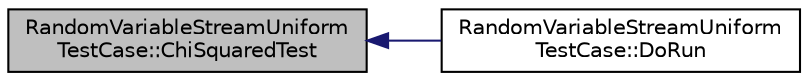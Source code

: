 digraph "RandomVariableStreamUniformTestCase::ChiSquaredTest"
{
  edge [fontname="Helvetica",fontsize="10",labelfontname="Helvetica",labelfontsize="10"];
  node [fontname="Helvetica",fontsize="10",shape=record];
  rankdir="LR";
  Node1 [label="RandomVariableStreamUniform\lTestCase::ChiSquaredTest",height=0.2,width=0.4,color="black", fillcolor="grey75", style="filled", fontcolor="black"];
  Node1 -> Node2 [dir="back",color="midnightblue",fontsize="10",style="solid"];
  Node2 [label="RandomVariableStreamUniform\lTestCase::DoRun",height=0.2,width=0.4,color="black", fillcolor="white", style="filled",URL="$dd/d48/classRandomVariableStreamUniformTestCase.html#acd98890e6413349110a471847035892f",tooltip="Implementation to actually run this TestCase. "];
}
